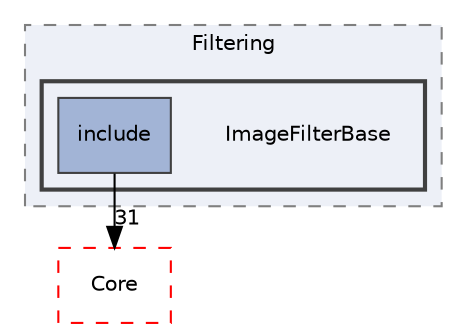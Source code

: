 digraph "ImageFilterBase"
{
 // LATEX_PDF_SIZE
  edge [fontname="Helvetica",fontsize="10",labelfontname="Helvetica",labelfontsize="10"];
  node [fontname="Helvetica",fontsize="10",shape=record];
  compound=true
  subgraph clusterdir_6724b11ef9ad676a0a0c31463bff1d93 {
    graph [ bgcolor="#edf0f7", pencolor="grey50", style="filled,dashed,", label="Filtering", fontname="Helvetica", fontsize="10", URL="dir_6724b11ef9ad676a0a0c31463bff1d93.html"]
  subgraph clusterdir_a5e0762988512223861a3264c6133bea {
    graph [ bgcolor="#edf0f7", pencolor="grey25", style="filled,bold,", label="", fontname="Helvetica", fontsize="10", URL="dir_a5e0762988512223861a3264c6133bea.html"]
    dir_a5e0762988512223861a3264c6133bea [shape=plaintext, label="ImageFilterBase"];
  dir_cbc796d5b7b638fb085f1c735fb32cec [shape=box, label="include", style="filled,", fillcolor="#a2b4d6", color="grey25", URL="dir_cbc796d5b7b638fb085f1c735fb32cec.html"];
  }
  }
  dir_cac7f9cecb9aa42a0bd05452dddd8a21 [shape=box, label="Core", style="dashed,", fillcolor="#edf0f7", color="red", URL="dir_cac7f9cecb9aa42a0bd05452dddd8a21.html"];
  dir_cbc796d5b7b638fb085f1c735fb32cec->dir_cac7f9cecb9aa42a0bd05452dddd8a21 [headlabel="31", labeldistance=1.5 headhref="dir_000094_000014.html"];
}

